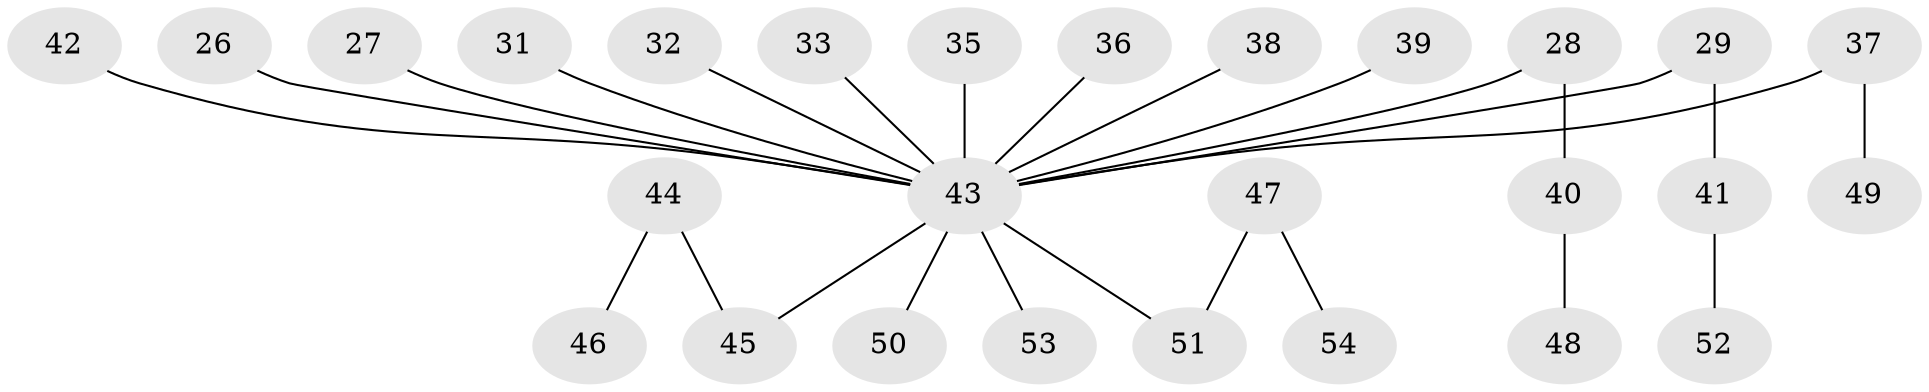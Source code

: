 // original degree distribution, {7: 0.018518518518518517, 6: 0.018518518518518517, 3: 0.14814814814814814, 1: 0.46296296296296297, 4: 0.05555555555555555, 2: 0.2962962962962963}
// Generated by graph-tools (version 1.1) at 2025/53/03/09/25 04:53:41]
// undirected, 27 vertices, 26 edges
graph export_dot {
graph [start="1"]
  node [color=gray90,style=filled];
  26;
  27;
  28;
  29;
  31;
  32;
  33;
  35;
  36;
  37;
  38;
  39;
  40;
  41;
  42;
  43 [super="+18+21+23+22+24"];
  44 [super="+34"];
  45 [super="+30"];
  46;
  47;
  48;
  49;
  50;
  51 [super="+6"];
  52;
  53;
  54;
  26 -- 43;
  27 -- 43;
  28 -- 40;
  28 -- 43;
  29 -- 41;
  29 -- 43;
  31 -- 43;
  32 -- 43;
  33 -- 43;
  35 -- 43;
  36 -- 43;
  37 -- 49;
  37 -- 43;
  38 -- 43;
  39 -- 43;
  40 -- 48;
  41 -- 52;
  42 -- 43;
  43 -- 53;
  43 -- 50;
  43 -- 51;
  43 -- 45;
  44 -- 45;
  44 -- 46;
  47 -- 54;
  47 -- 51;
}
